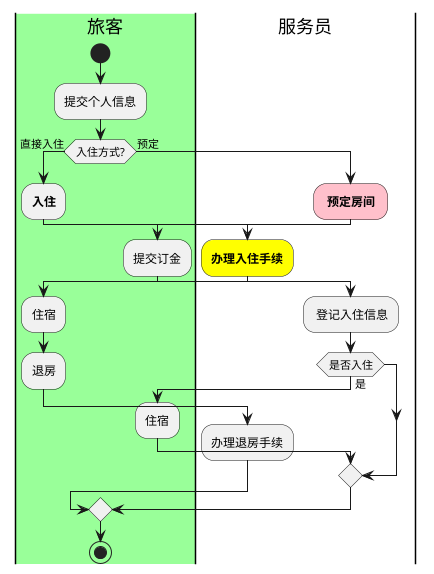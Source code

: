 @startuml

|#99FF99|旅客|
start
:提交个人信息;
if (入住方式?) is (直接入住) then
  :**入住**;
  |服务员|
     #yellow:**办理入住手续**;
  |旅客|
    :住宿;
    :退房;
  |服务员|
     :办理退房手续;
else (预定)
  |服务员|
  #pink : **预定房间** ;
  |旅客|
    :提交订金;
  |服务员|
    : 登记入住信息;
 if (是否入住) is (是) then
   |旅客|
   :住宿;
 else

 endif
'  :foo2;

endif
stop

@enduml
